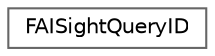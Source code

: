 digraph "Graphical Class Hierarchy"
{
 // INTERACTIVE_SVG=YES
 // LATEX_PDF_SIZE
  bgcolor="transparent";
  edge [fontname=Helvetica,fontsize=10,labelfontname=Helvetica,labelfontsize=10];
  node [fontname=Helvetica,fontsize=10,shape=box,height=0.2,width=0.4];
  rankdir="LR";
  Node0 [id="Node000000",label="FAISightQueryID",height=0.2,width=0.4,color="grey40", fillcolor="white", style="filled",URL="$d7/dfa/structFAISightQueryID.html",tooltip=" "];
}
